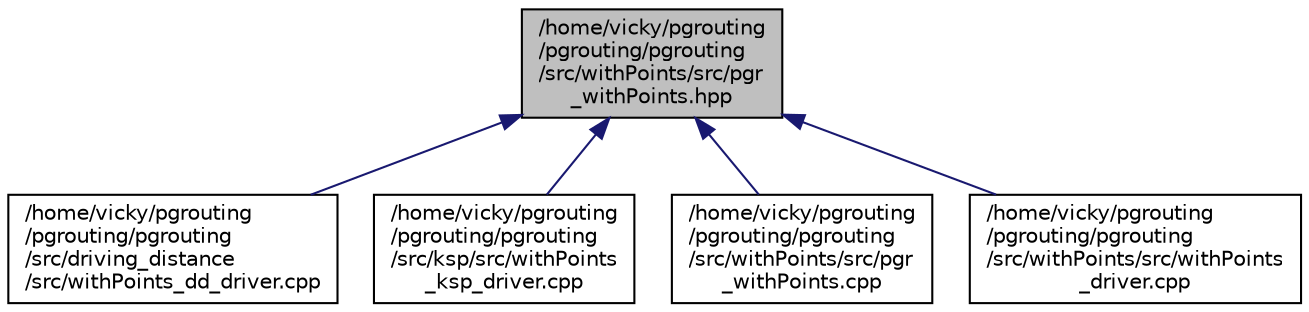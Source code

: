 digraph "/home/vicky/pgrouting/pgrouting/pgrouting/src/withPoints/src/pgr_withPoints.hpp"
{
  edge [fontname="Helvetica",fontsize="10",labelfontname="Helvetica",labelfontsize="10"];
  node [fontname="Helvetica",fontsize="10",shape=record];
  Node1 [label="/home/vicky/pgrouting\l/pgrouting/pgrouting\l/src/withPoints/src/pgr\l_withPoints.hpp",height=0.2,width=0.4,color="black", fillcolor="grey75", style="filled", fontcolor="black"];
  Node1 -> Node2 [dir="back",color="midnightblue",fontsize="10",style="solid",fontname="Helvetica"];
  Node2 [label="/home/vicky/pgrouting\l/pgrouting/pgrouting\l/src/driving_distance\l/src/withPoints_dd_driver.cpp",height=0.2,width=0.4,color="black", fillcolor="white", style="filled",URL="$withPoints__dd__driver_8cpp.html"];
  Node1 -> Node3 [dir="back",color="midnightblue",fontsize="10",style="solid",fontname="Helvetica"];
  Node3 [label="/home/vicky/pgrouting\l/pgrouting/pgrouting\l/src/ksp/src/withPoints\l_ksp_driver.cpp",height=0.2,width=0.4,color="black", fillcolor="white", style="filled",URL="$withPoints__ksp__driver_8cpp.html"];
  Node1 -> Node4 [dir="back",color="midnightblue",fontsize="10",style="solid",fontname="Helvetica"];
  Node4 [label="/home/vicky/pgrouting\l/pgrouting/pgrouting\l/src/withPoints/src/pgr\l_withPoints.cpp",height=0.2,width=0.4,color="black", fillcolor="white", style="filled",URL="$pgr__withPoints_8cpp.html"];
  Node1 -> Node5 [dir="back",color="midnightblue",fontsize="10",style="solid",fontname="Helvetica"];
  Node5 [label="/home/vicky/pgrouting\l/pgrouting/pgrouting\l/src/withPoints/src/withPoints\l_driver.cpp",height=0.2,width=0.4,color="black", fillcolor="white", style="filled",URL="$withPoints__driver_8cpp.html"];
}
